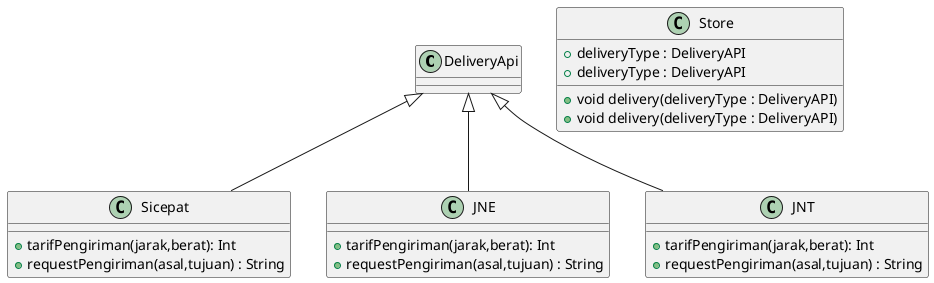 @startuml E-commerce
' diagram style

' diagram relation
DeliveryApi <|-- Sicepat
DeliveryApi <|-- JNE
DeliveryApi <|-- JNT

class Store{
  + deliveryType : DeliveryAPI
  + void delivery(deliveryType : DeliveryAPI)
}

class Store{
  + deliveryType : DeliveryAPI
  + void delivery(deliveryType : DeliveryAPI)
}

Class Sicepat{
    +tarifPengiriman(jarak,berat): Int
    +requestPengiriman(asal,tujuan) : String
}

Class JNE{
    +tarifPengiriman(jarak,berat): Int
    +requestPengiriman(asal,tujuan) : String
}

Class JNT{
    +tarifPengiriman(jarak,berat): Int
    +requestPengiriman(asal,tujuan) : String
}

@enduml
